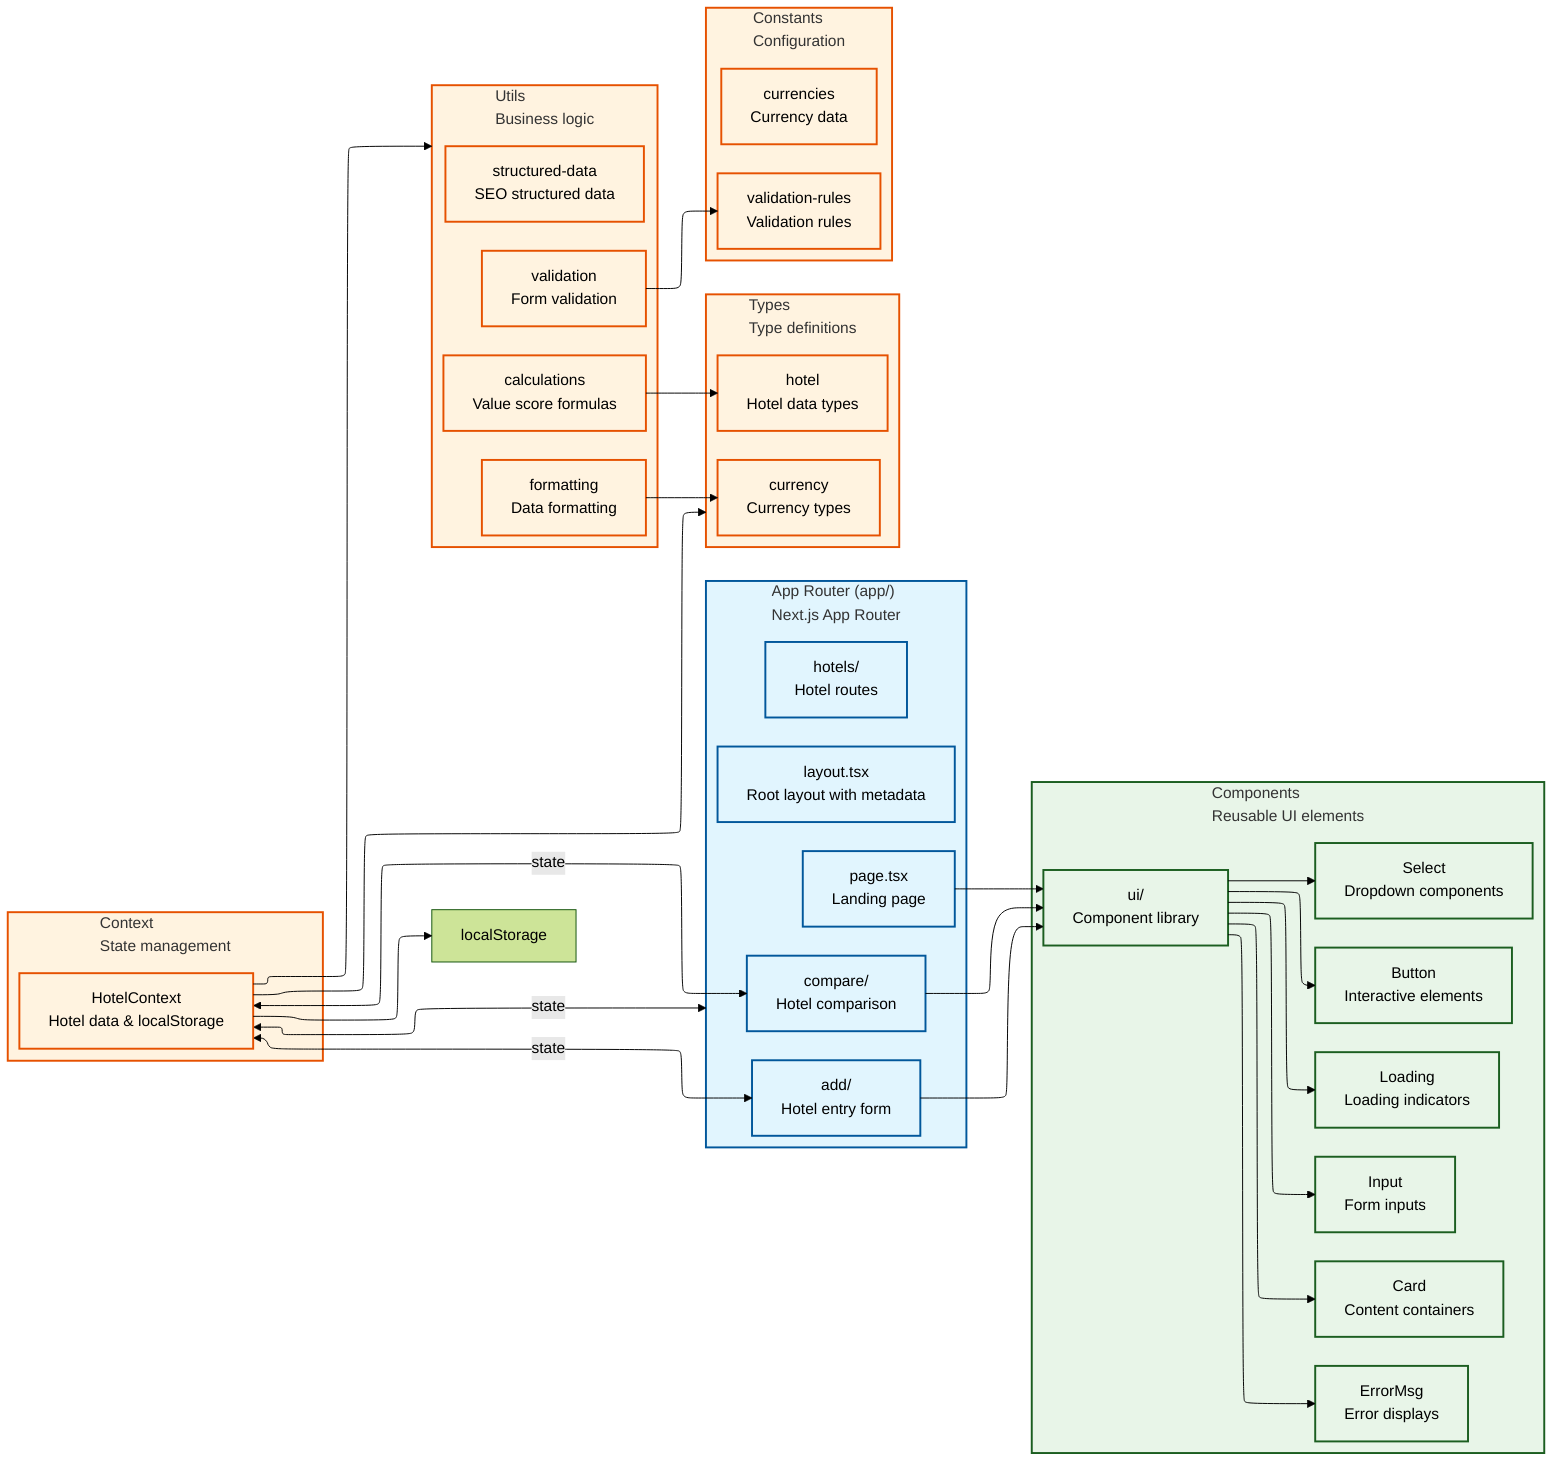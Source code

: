 ---
config:
  theme: 'forest'
  defaultRenderer: "elk"
  layout: elk
---
flowchart LR
    %% Core blocks
    subgraph App["App Router (app/)<br>Next.js App Router"]
        Layout["layout.tsx<br>Root layout with metadata"]
        Home["page.tsx<br>Landing page"]
        Hotels["hotels/<br>Hotel routes"]
        Add["add/<br>Hotel entry form"]
        Compare["compare/<br>Hotel comparison"]
    end

    subgraph Components["Components<br>Reusable UI elements"]
        UI["ui/<br>Component library"]
        UI --> Button["Button<br>Interactive elements"]
        UI --> Input["Input<br>Form inputs"]
        UI --> Select["Select<br>Dropdown components"]
        UI --> Card["Card<br>Content containers"]
        UI --> ErrorMsg["ErrorMsg<br>Error displays"]
        UI --> Loading["Loading<br>Loading indicators"]
    end

    subgraph Context["Context<br>State management"]
        HotelContext["HotelContext<br>Hotel data & localStorage"]
    end

    subgraph Utils["Utils<br>Business logic"]
        Calc["calculations<br>Value score formulas"]
        Valid["validation<br>Form validation"]
        Format["formatting<br>Data formatting"]
        Struct["structured-data<br>SEO structured data"]
    end

    subgraph Types["Types<br>Type definitions"]
        Hotel["hotel<br>Hotel data types"]
        Currency["currency<br>Currency types"]
    end

    subgraph Constants["Constants<br>Configuration"]
        Currencies["currencies<br>Currency data"]
        Rules["validation-rules<br>Validation rules"]
    end

    %% Main connections
    HotelContext --> localStorage
    HotelContext <-->|state| App
    HotelContext <-->|state| Add
    HotelContext <-->|state| Compare

    %% Component usage
    Add --> UI
    Compare --> UI
    Home --> UI

    %% Dependencies
    HotelContext --> Utils
    HotelContext --> Types
    Calc --> Hotel
    Valid --> Rules
    Format --> Currency

    %% Styling
    classDef core fill:#e1f5fe,stroke:#01579b,stroke-width:2px
    classDef ui fill:#e8f5e8,stroke:#1b5e20,stroke-width:2px
    classDef data fill:#fff3e0,stroke:#e65100,stroke-width:2px

    class App,Layout,Home,Hotels,Add,Compare core
    class Components,UI,Button,Input,Select,Card,ErrorMsg,Loading ui
    class Context,HotelContext,Utils,Calc,Valid,Format,Struct,Types,Hotel,Currency,Constants,Currencies,Rules data
